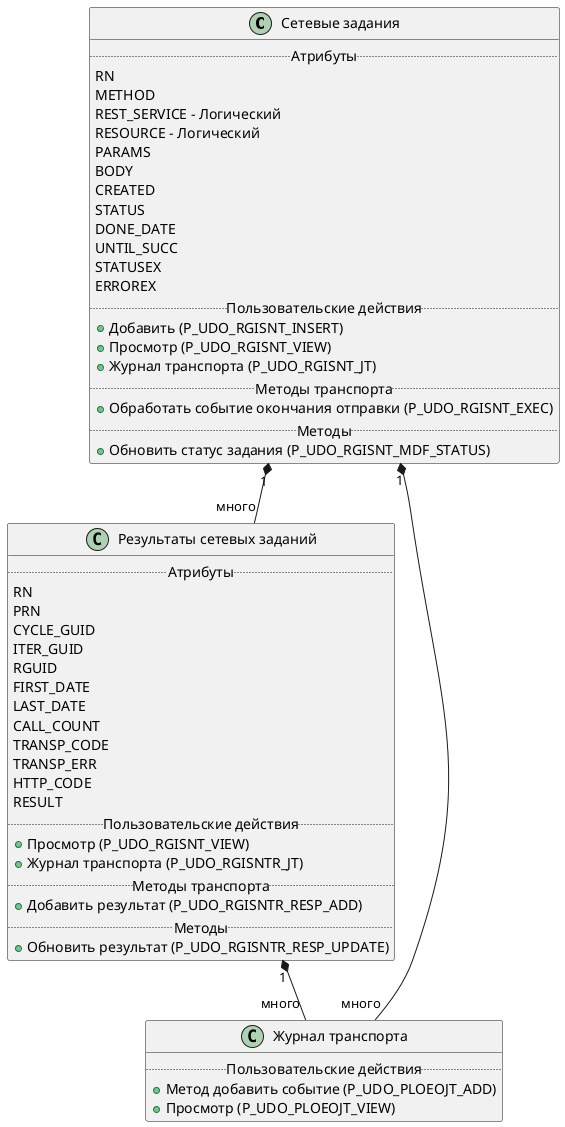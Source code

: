 @startuml

 class "Сетевые задания" as MasterClass {
 ..Атрибуты..
 RN
 METHOD
 REST_SERVICE - Логический
 RESOURCE - Логический
 PARAMS
 BODY
 CREATED
 STATUS
 DONE_DATE
 UNTIL_SUCC
 STATUSEX
 ERROREX
 ..Пользовательские действия..
 {method}+Добавить (P_UDO_RGISNT_INSERT)
 {method}+Просмотр (P_UDO_RGISNT_VIEW)
 {method}+Журнал транспорта (P_UDO_RGISNT_JT)
 ..Методы транспорта..
 {method}+Обработать событие окончания отправки (P_UDO_RGISNT_EXEC)
 ..Методы..
 {method}+Обновить статус задания (P_UDO_RGISNT_MDF_STATUS)
 }

 class "Результаты сетевых заданий" as SpecClass1 {
 ..Атрибуты..
 RN
 PRN
 CYCLE_GUID
 ITER_GUID
 RGUID
 FIRST_DATE
 LAST_DATE
 CALL_COUNT
 TRANSP_CODE
 TRANSP_ERR
 HTTP_CODE
 RESULT
 ..Пользовательские действия..
 {method}+Просмотр (P_UDO_RGISNT_VIEW)
 {method}+Журнал транспорта (P_UDO_RGISNTR_JT)
 ..Методы транспорта..
 {method}+Добавить результат (P_UDO_RGISNTR_RESP_ADD)
 ..Методы..
 {method}+Обновить результат (P_UDO_RGISNTR_RESP_UPDATE)
 }

 class "Журнал транспорта" as SpecClass2 {
 ..Пользовательские действия..
 {method}+Метод добавить событие (P_UDO_PLOEOJT_ADD)
 {method}+Просмотр (P_UDO_PLOEOJT_VIEW)
 }

 MasterClass "1" *-- "много" SpecClass1
 SpecClass1 "1" *-- "много" SpecClass2
 MasterClass "1" *-- "много" SpecClass2
 @enduml
